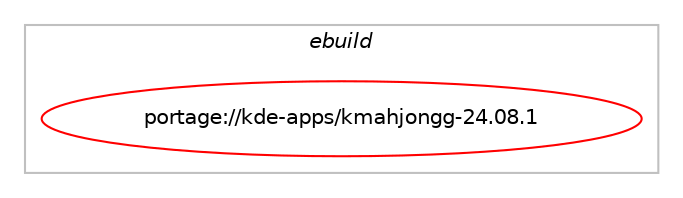 digraph prolog {

# *************
# Graph options
# *************

newrank=true;
concentrate=true;
compound=true;
graph [rankdir=LR,fontname=Helvetica,fontsize=10,ranksep=1.5];#, ranksep=2.5, nodesep=0.2];
edge  [arrowhead=vee];
node  [fontname=Helvetica,fontsize=10];

# **********
# The ebuild
# **********

subgraph cluster_leftcol {
color=gray;
label=<<i>ebuild</i>>;
id [label="portage://kde-apps/kmahjongg-24.08.1", color=red, width=4, href="../kde-apps/kmahjongg-24.08.1.svg"];
}

# ****************
# The dependencies
# ****************

subgraph cluster_midcol {
color=gray;
label=<<i>dependencies</i>>;
subgraph cluster_compile {
fillcolor="#eeeeee";
style=filled;
label=<<i>compile</i>>;
# *** BEGIN UNKNOWN DEPENDENCY TYPE (TODO) ***
# id -> equal(package_dependency(portage://kde-apps/kmahjongg-24.08.1,install,no,dev-qt,qtbase,greaterequal,[6.7.2,,,6.7.2],[slot(6)],[use(enable(gui),none),use(enable(widgets),none)]))
# *** END UNKNOWN DEPENDENCY TYPE (TODO) ***

# *** BEGIN UNKNOWN DEPENDENCY TYPE (TODO) ***
# id -> equal(package_dependency(portage://kde-apps/kmahjongg-24.08.1,install,no,dev-qt,qtbase,none,[,,],[slot(6)],[]))
# *** END UNKNOWN DEPENDENCY TYPE (TODO) ***

# *** BEGIN UNKNOWN DEPENDENCY TYPE (TODO) ***
# id -> equal(package_dependency(portage://kde-apps/kmahjongg-24.08.1,install,no,dev-qt,qtsvg,greaterequal,[6.7.2,,,6.7.2],[slot(6)],[]))
# *** END UNKNOWN DEPENDENCY TYPE (TODO) ***

# *** BEGIN UNKNOWN DEPENDENCY TYPE (TODO) ***
# id -> equal(package_dependency(portage://kde-apps/kmahjongg-24.08.1,install,no,kde-apps,libkdegames,greaterequal,[24.08.1,,,24.08.1],[slot(6)],[]))
# *** END UNKNOWN DEPENDENCY TYPE (TODO) ***

# *** BEGIN UNKNOWN DEPENDENCY TYPE (TODO) ***
# id -> equal(package_dependency(portage://kde-apps/kmahjongg-24.08.1,install,no,kde-apps,libkmahjongg,greaterequal,[24.08.1,,,24.08.1],[slot(6)],[]))
# *** END UNKNOWN DEPENDENCY TYPE (TODO) ***

# *** BEGIN UNKNOWN DEPENDENCY TYPE (TODO) ***
# id -> equal(package_dependency(portage://kde-apps/kmahjongg-24.08.1,install,no,kde-frameworks,kconfig,greaterequal,[6.5.0,,,6.5.0],[slot(6)],[]))
# *** END UNKNOWN DEPENDENCY TYPE (TODO) ***

# *** BEGIN UNKNOWN DEPENDENCY TYPE (TODO) ***
# id -> equal(package_dependency(portage://kde-apps/kmahjongg-24.08.1,install,no,kde-frameworks,kconfigwidgets,greaterequal,[6.5.0,,,6.5.0],[slot(6)],[]))
# *** END UNKNOWN DEPENDENCY TYPE (TODO) ***

# *** BEGIN UNKNOWN DEPENDENCY TYPE (TODO) ***
# id -> equal(package_dependency(portage://kde-apps/kmahjongg-24.08.1,install,no,kde-frameworks,kcoreaddons,greaterequal,[6.5.0,,,6.5.0],[slot(6)],[]))
# *** END UNKNOWN DEPENDENCY TYPE (TODO) ***

# *** BEGIN UNKNOWN DEPENDENCY TYPE (TODO) ***
# id -> equal(package_dependency(portage://kde-apps/kmahjongg-24.08.1,install,no,kde-frameworks,kcrash,greaterequal,[6.5.0,,,6.5.0],[slot(6)],[]))
# *** END UNKNOWN DEPENDENCY TYPE (TODO) ***

# *** BEGIN UNKNOWN DEPENDENCY TYPE (TODO) ***
# id -> equal(package_dependency(portage://kde-apps/kmahjongg-24.08.1,install,no,kde-frameworks,kdbusaddons,greaterequal,[6.5.0,,,6.5.0],[slot(6)],[]))
# *** END UNKNOWN DEPENDENCY TYPE (TODO) ***

# *** BEGIN UNKNOWN DEPENDENCY TYPE (TODO) ***
# id -> equal(package_dependency(portage://kde-apps/kmahjongg-24.08.1,install,no,kde-frameworks,ki18n,greaterequal,[6.5.0,,,6.5.0],[slot(6)],[]))
# *** END UNKNOWN DEPENDENCY TYPE (TODO) ***

# *** BEGIN UNKNOWN DEPENDENCY TYPE (TODO) ***
# id -> equal(package_dependency(portage://kde-apps/kmahjongg-24.08.1,install,no,kde-frameworks,knewstuff,greaterequal,[6.5.0,,,6.5.0],[slot(6)],[]))
# *** END UNKNOWN DEPENDENCY TYPE (TODO) ***

# *** BEGIN UNKNOWN DEPENDENCY TYPE (TODO) ***
# id -> equal(package_dependency(portage://kde-apps/kmahjongg-24.08.1,install,no,kde-frameworks,kwidgetsaddons,greaterequal,[6.5.0,,,6.5.0],[slot(6)],[]))
# *** END UNKNOWN DEPENDENCY TYPE (TODO) ***

# *** BEGIN UNKNOWN DEPENDENCY TYPE (TODO) ***
# id -> equal(package_dependency(portage://kde-apps/kmahjongg-24.08.1,install,no,kde-frameworks,kxmlgui,greaterequal,[6.5.0,,,6.5.0],[slot(6)],[]))
# *** END UNKNOWN DEPENDENCY TYPE (TODO) ***

}
subgraph cluster_compileandrun {
fillcolor="#eeeeee";
style=filled;
label=<<i>compile and run</i>>;
}
subgraph cluster_run {
fillcolor="#eeeeee";
style=filled;
label=<<i>run</i>>;
# *** BEGIN UNKNOWN DEPENDENCY TYPE (TODO) ***
# id -> equal(any_of_group([package_dependency(portage://kde-apps/kmahjongg-24.08.1,run,no,kde-frameworks,breeze-icons,none,[,,],any_different_slot,[]),package_dependency(portage://kde-apps/kmahjongg-24.08.1,run,no,kde-frameworks,oxygen-icons,none,[,,],any_different_slot,[])]))
# *** END UNKNOWN DEPENDENCY TYPE (TODO) ***

# *** BEGIN UNKNOWN DEPENDENCY TYPE (TODO) ***
# id -> equal(use_conditional_group(positive,selinux,portage://kde-apps/kmahjongg-24.08.1,[package_dependency(portage://kde-apps/kmahjongg-24.08.1,run,no,sec-policy,selinux-games,none,[,,],[],[])]))
# *** END UNKNOWN DEPENDENCY TYPE (TODO) ***

# *** BEGIN UNKNOWN DEPENDENCY TYPE (TODO) ***
# id -> equal(package_dependency(portage://kde-apps/kmahjongg-24.08.1,run,no,dev-qt,qtbase,greaterequal,[6.7.2,,,6.7.2],[slot(6)],[use(enable(gui),none),use(enable(widgets),none)]))
# *** END UNKNOWN DEPENDENCY TYPE (TODO) ***

# *** BEGIN UNKNOWN DEPENDENCY TYPE (TODO) ***
# id -> equal(package_dependency(portage://kde-apps/kmahjongg-24.08.1,run,no,dev-qt,qtbase,none,[,,],[slot(6)],[]))
# *** END UNKNOWN DEPENDENCY TYPE (TODO) ***

# *** BEGIN UNKNOWN DEPENDENCY TYPE (TODO) ***
# id -> equal(package_dependency(portage://kde-apps/kmahjongg-24.08.1,run,no,dev-qt,qtsvg,greaterequal,[6.7.2,,,6.7.2],[slot(6)],[]))
# *** END UNKNOWN DEPENDENCY TYPE (TODO) ***

# *** BEGIN UNKNOWN DEPENDENCY TYPE (TODO) ***
# id -> equal(package_dependency(portage://kde-apps/kmahjongg-24.08.1,run,no,kde-apps,libkdegames,greaterequal,[24.08.1,,,24.08.1],[slot(6)],[]))
# *** END UNKNOWN DEPENDENCY TYPE (TODO) ***

# *** BEGIN UNKNOWN DEPENDENCY TYPE (TODO) ***
# id -> equal(package_dependency(portage://kde-apps/kmahjongg-24.08.1,run,no,kde-apps,libkmahjongg,greaterequal,[24.08.1,,,24.08.1],[slot(6)],[]))
# *** END UNKNOWN DEPENDENCY TYPE (TODO) ***

# *** BEGIN UNKNOWN DEPENDENCY TYPE (TODO) ***
# id -> equal(package_dependency(portage://kde-apps/kmahjongg-24.08.1,run,no,kde-frameworks,kconfig,greaterequal,[6.5.0,,,6.5.0],[slot(6)],[]))
# *** END UNKNOWN DEPENDENCY TYPE (TODO) ***

# *** BEGIN UNKNOWN DEPENDENCY TYPE (TODO) ***
# id -> equal(package_dependency(portage://kde-apps/kmahjongg-24.08.1,run,no,kde-frameworks,kconfigwidgets,greaterequal,[6.5.0,,,6.5.0],[slot(6)],[]))
# *** END UNKNOWN DEPENDENCY TYPE (TODO) ***

# *** BEGIN UNKNOWN DEPENDENCY TYPE (TODO) ***
# id -> equal(package_dependency(portage://kde-apps/kmahjongg-24.08.1,run,no,kde-frameworks,kcoreaddons,greaterequal,[6.5.0,,,6.5.0],[slot(6)],[]))
# *** END UNKNOWN DEPENDENCY TYPE (TODO) ***

# *** BEGIN UNKNOWN DEPENDENCY TYPE (TODO) ***
# id -> equal(package_dependency(portage://kde-apps/kmahjongg-24.08.1,run,no,kde-frameworks,kcrash,greaterequal,[6.5.0,,,6.5.0],[slot(6)],[]))
# *** END UNKNOWN DEPENDENCY TYPE (TODO) ***

# *** BEGIN UNKNOWN DEPENDENCY TYPE (TODO) ***
# id -> equal(package_dependency(portage://kde-apps/kmahjongg-24.08.1,run,no,kde-frameworks,kdbusaddons,greaterequal,[6.5.0,,,6.5.0],[slot(6)],[]))
# *** END UNKNOWN DEPENDENCY TYPE (TODO) ***

# *** BEGIN UNKNOWN DEPENDENCY TYPE (TODO) ***
# id -> equal(package_dependency(portage://kde-apps/kmahjongg-24.08.1,run,no,kde-frameworks,kf-env,greaterequal,[6,,,6],[],[]))
# *** END UNKNOWN DEPENDENCY TYPE (TODO) ***

# *** BEGIN UNKNOWN DEPENDENCY TYPE (TODO) ***
# id -> equal(package_dependency(portage://kde-apps/kmahjongg-24.08.1,run,no,kde-frameworks,ki18n,greaterequal,[6.5.0,,,6.5.0],[slot(6)],[]))
# *** END UNKNOWN DEPENDENCY TYPE (TODO) ***

# *** BEGIN UNKNOWN DEPENDENCY TYPE (TODO) ***
# id -> equal(package_dependency(portage://kde-apps/kmahjongg-24.08.1,run,no,kde-frameworks,knewstuff,greaterequal,[6.5.0,,,6.5.0],[slot(6)],[]))
# *** END UNKNOWN DEPENDENCY TYPE (TODO) ***

# *** BEGIN UNKNOWN DEPENDENCY TYPE (TODO) ***
# id -> equal(package_dependency(portage://kde-apps/kmahjongg-24.08.1,run,no,kde-frameworks,kwidgetsaddons,greaterequal,[6.5.0,,,6.5.0],[slot(6)],[]))
# *** END UNKNOWN DEPENDENCY TYPE (TODO) ***

# *** BEGIN UNKNOWN DEPENDENCY TYPE (TODO) ***
# id -> equal(package_dependency(portage://kde-apps/kmahjongg-24.08.1,run,no,kde-frameworks,kxmlgui,greaterequal,[6.5.0,,,6.5.0],[slot(6)],[]))
# *** END UNKNOWN DEPENDENCY TYPE (TODO) ***

# *** BEGIN UNKNOWN DEPENDENCY TYPE (TODO) ***
# id -> equal(package_dependency(portage://kde-apps/kmahjongg-24.08.1,run,weak,kde-apps,kmahjongg,none,[,,],[slot(5)],[]))
# *** END UNKNOWN DEPENDENCY TYPE (TODO) ***

}
}

# **************
# The candidates
# **************

subgraph cluster_choices {
rank=same;
color=gray;
label=<<i>candidates</i>>;

}

}

